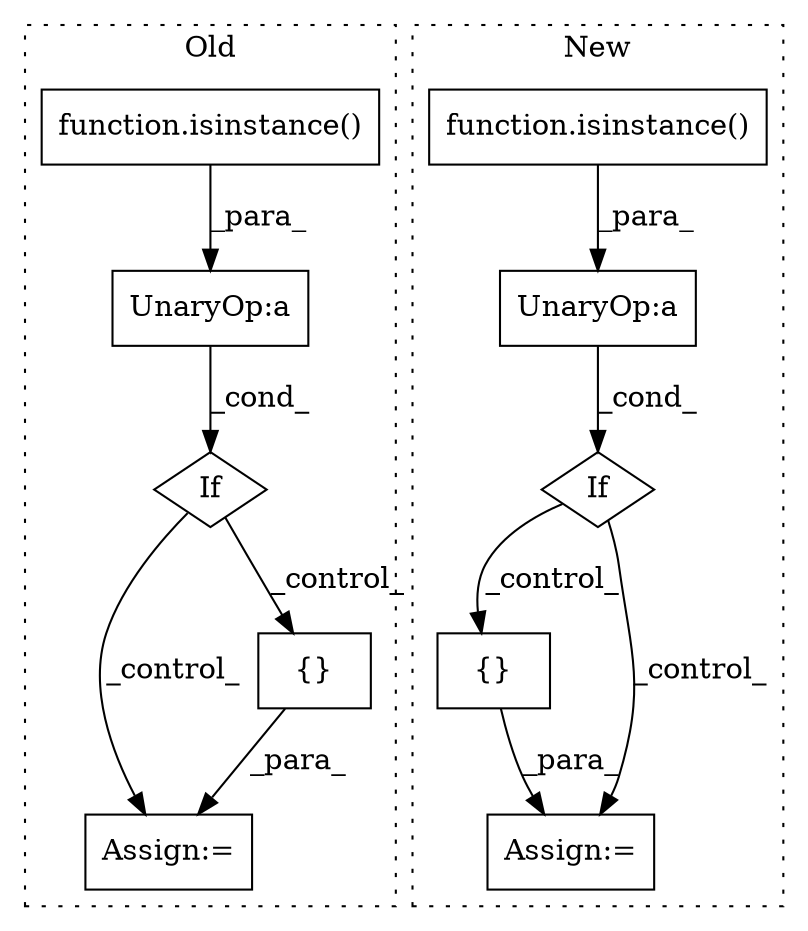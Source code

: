 digraph G {
subgraph cluster0 {
1 [label="function.isinstance()" a="75" s="2254,2276" l="11,1" shape="box"];
3 [label="If" a="96" s="2247" l="3" shape="diamond"];
4 [label="Assign:=" a="68" s="2292" l="3" shape="box"];
9 [label="UnaryOp:a" a="61" s="2250" l="27" shape="box"];
10 [label="{}" a="59" s="2295,2301" l="1,0" shape="box"];
label = "Old";
style="dotted";
}
subgraph cluster1 {
2 [label="{}" a="59" s="2896,2902" l="1,0" shape="box"];
5 [label="Assign:=" a="68" s="2893" l="3" shape="box"];
6 [label="If" a="96" s="2844" l="3" shape="diamond"];
7 [label="function.isinstance()" a="75" s="2851,2873" l="11,1" shape="box"];
8 [label="UnaryOp:a" a="61" s="2847" l="27" shape="box"];
label = "New";
style="dotted";
}
1 -> 9 [label="_para_"];
2 -> 5 [label="_para_"];
3 -> 10 [label="_control_"];
3 -> 4 [label="_control_"];
6 -> 2 [label="_control_"];
6 -> 5 [label="_control_"];
7 -> 8 [label="_para_"];
8 -> 6 [label="_cond_"];
9 -> 3 [label="_cond_"];
10 -> 4 [label="_para_"];
}